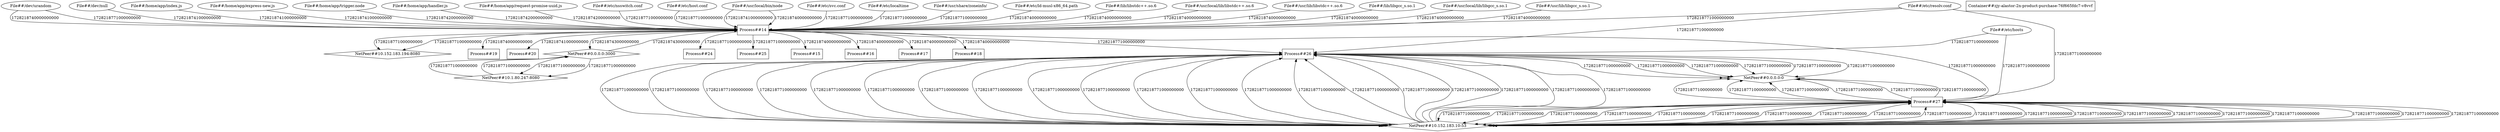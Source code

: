 digraph G {
	"File##/etc/ld-musl-x86_64.path"->"Process##14"[ label="1728218740000000000" ];
	"File##/lib/libstdc++.so.6"->"Process##14"[ label="1728218740000000000" ];
	"File##/usr/local/lib/libstdc++.so.6"->"Process##14"[ label="1728218740000000000" ];
	"File##/usr/lib/libstdc++.so.6"->"Process##14"[ label="1728218740000000000" ];
	"File##/lib/libgcc_s.so.1"->"Process##14"[ label="1728218740000000000" ];
	"File##/usr/local/lib/libgcc_s.so.1"->"Process##14"[ label="1728218740000000000" ];
	"File##/usr/lib/libgcc_s.so.1"->"Process##14"[ label="1728218740000000000" ];
	"Process##14"->"Process##15"[ label="1728218740000000000" ];
	"Process##14"->"Process##16"[ label="1728218740000000000" ];
	"Process##14"->"Process##17"[ label="1728218740000000000" ];
	"Process##14"->"Process##18"[ label="1728218740000000000" ];
	"Process##14"->"Process##19"[ label="1728218740000000000" ];
	"File##/usr/local/bin/node"->"Process##14"[ label="1728218740000000000" ];
	"File##/dev/urandom"->"Process##14"[ label="1728218740000000000" ];
	"Process##14"->"Process##20"[ label="1728218741000000000" ];
	"File##/dev/null"->"Process##14"[ label="1728218741000000000" ];
	"File##/home/app/index.js"->"Process##14"[ label="1728218741000000000" ];
	"File##/home/app/express-new.js"->"Process##14"[ label="1728218741000000000" ];
	"File##/usr/local/bin/node"->"Process##14"[ label="1728218741000000000" ];
	"File##/home/app/trigger.node"->"Process##14"[ label="1728218742000000000" ];
	"File##/home/app/handler.js"->"Process##14"[ label="1728218742000000000" ];
	"File##/home/app/request-promise-uuid.js"->"Process##14"[ label="1728218742000000000" ];
	"Process##14"->"NetPeer##0.0.0.0:3000"[ label="1728218743000000000" ];
	"NetPeer##0.0.0.0:3000"->"Process##14"[ label="1728218743000000000" ];
	"NetPeer##0.0.0.0:3000"->"NetPeer##10.1.80.247:8080"[ label="1728218771000000000" ];
	"NetPeer##10.1.80.247:8080"->"NetPeer##0.0.0.0:3000"[ label="1728218771000000000" ];
	"NetPeer##0.0.0.0:3000"->"NetPeer##10.1.80.247:8080"[ label="1728218771000000000" ];
	"NetPeer##10.1.80.247:8080"->"NetPeer##0.0.0.0:3000"[ label="1728218771000000000" ];
	"File##/etc/resolv.conf"->"Process##14"[ label="1728218771000000000" ];
	"File##/etc/nsswitch.conf"->"Process##14"[ label="1728218771000000000" ];
	"File##/etc/host.conf"->"Process##14"[ label="1728218771000000000" ];
	"File##/etc/svc.conf"->"Process##14"[ label="1728218771000000000" ];
	"File##/dev/urandom"->"Process##14"[ label="1728218771000000000" ];
	"Process##14"->"Process##24"[ label="1728218771000000000" ];
	"Process##14"->"Process##25"[ label="1728218771000000000" ];
	"Process##14"->"Process##26"[ label="1728218771000000000" ];
	"Process##14"->"Process##27"[ label="1728218771000000000" ];
	"Process##14"->"NetPeer##10.152.183.194:8080"[ label="1728218771000000000" ];
	"File##/etc/localtime"->"Process##14"[ label="1728218771000000000" ];
	"File##/usr/share/zoneinfo/"->"Process##14"[ label="1728218771000000000" ];
	"Process##14"->"NetPeer##10.152.183.194:8080"[ label="1728218771000000000" ];
	"File##/etc/hosts"->"Process##26"[ label="1728218771000000000" ];
	"File##/etc/resolv.conf"->"Process##26"[ label="1728218771000000000" ];
	"Process##26"->"NetPeer##0.0.0.0:0"[ label="1728218771000000000" ];
	"Process##26"->"NetPeer##10.152.183.10:53"[ label="1728218771000000000" ];
	"Process##26"->"NetPeer##10.152.183.10:53"[ label="1728218771000000000" ];
	"NetPeer##10.152.183.10:53"->"Process##26"[ label="1728218771000000000" ];
	"NetPeer##10.152.183.10:53"->"Process##26"[ label="1728218771000000000" ];
	"Process##26"->"NetPeer##0.0.0.0:0"[ label="1728218771000000000" ];
	"Process##26"->"NetPeer##10.152.183.10:53"[ label="1728218771000000000" ];
	"Process##26"->"NetPeer##10.152.183.10:53"[ label="1728218771000000000" ];
	"NetPeer##10.152.183.10:53"->"Process##26"[ label="1728218771000000000" ];
	"NetPeer##10.152.183.10:53"->"Process##26"[ label="1728218771000000000" ];
	"Process##26"->"NetPeer##0.0.0.0:0"[ label="1728218771000000000" ];
	"Process##26"->"NetPeer##10.152.183.10:53"[ label="1728218771000000000" ];
	"Process##26"->"NetPeer##10.152.183.10:53"[ label="1728218771000000000" ];
	"NetPeer##10.152.183.10:53"->"Process##26"[ label="1728218771000000000" ];
	"NetPeer##0.0.0.0:0"->"Process##26"[ label="1728218771000000000" ];
	"NetPeer##10.152.183.10:53"->"Process##26"[ label="1728218771000000000" ];
	"Process##26"->"NetPeer##0.0.0.0:0"[ label="1728218771000000000" ];
	"Process##26"->"NetPeer##10.152.183.10:53"[ label="1728218771000000000" ];
	"Process##26"->"NetPeer##10.152.183.10:53"[ label="1728218771000000000" ];
	"NetPeer##10.152.183.10:53"->"Process##26"[ label="1728218771000000000" ];
	"NetPeer##10.152.183.10:53"->"Process##26"[ label="1728218771000000000" ];
	"Process##26"->"NetPeer##0.0.0.0:0"[ label="1728218771000000000" ];
	"Process##26"->"NetPeer##10.152.183.10:53"[ label="1728218771000000000" ];
	"Process##26"->"NetPeer##10.152.183.10:53"[ label="1728218771000000000" ];
	"NetPeer##10.152.183.10:53"->"Process##26"[ label="1728218771000000000" ];
	"NetPeer##10.152.183.10:53"->"Process##26"[ label="1728218771000000000" ];
	"File##/etc/hosts"->"Process##27"[ label="1728218771000000000" ];
	"File##/etc/resolv.conf"->"Process##27"[ label="1728218771000000000" ];
	"Process##27"->"NetPeer##0.0.0.0:0"[ label="1728218771000000000" ];
	"Process##27"->"NetPeer##10.152.183.10:53"[ label="1728218771000000000" ];
	"Process##27"->"NetPeer##10.152.183.10:53"[ label="1728218771000000000" ];
	"NetPeer##10.152.183.10:53"->"Process##27"[ label="1728218771000000000" ];
	"NetPeer##10.152.183.10:53"->"Process##27"[ label="1728218771000000000" ];
	"Process##27"->"NetPeer##0.0.0.0:0"[ label="1728218771000000000" ];
	"Process##27"->"NetPeer##10.152.183.10:53"[ label="1728218771000000000" ];
	"Process##27"->"NetPeer##10.152.183.10:53"[ label="1728218771000000000" ];
	"NetPeer##10.152.183.10:53"->"Process##27"[ label="1728218771000000000" ];
	"NetPeer##10.152.183.10:53"->"Process##27"[ label="1728218771000000000" ];
	"Process##27"->"NetPeer##0.0.0.0:0"[ label="1728218771000000000" ];
	"Process##27"->"NetPeer##10.152.183.10:53"[ label="1728218771000000000" ];
	"Process##27"->"NetPeer##10.152.183.10:53"[ label="1728218771000000000" ];
	"NetPeer##10.152.183.10:53"->"Process##27"[ label="1728218771000000000" ];
	"NetPeer##0.0.0.0:0"->"Process##27"[ label="1728218771000000000" ];
	"NetPeer##10.152.183.10:53"->"Process##27"[ label="1728218771000000000" ];
	"Process##27"->"NetPeer##0.0.0.0:0"[ label="1728218771000000000" ];
	"Process##27"->"NetPeer##10.152.183.10:53"[ label="1728218771000000000" ];
	"Process##27"->"NetPeer##10.152.183.10:53"[ label="1728218771000000000" ];
	"NetPeer##10.152.183.10:53"->"Process##27"[ label="1728218771000000000" ];
	"NetPeer##10.152.183.10:53"->"Process##27"[ label="1728218771000000000" ];
	"Process##27"->"NetPeer##0.0.0.0:0"[ label="1728218771000000000" ];
	"Process##27"->"NetPeer##10.152.183.10:53"[ label="1728218771000000000" ];
	"Process##27"->"NetPeer##10.152.183.10:53"[ label="1728218771000000000" ];
	"NetPeer##10.152.183.10:53"->"Process##27"[ label="1728218771000000000" ];
	"NetPeer##10.152.183.10:53"->"Process##27"[ label="1728218771000000000" ];
	"Container##zjy-alastor-2n-product-purchase-76f665fdc7-v8vvf" [ shape="box" ];
	"File##/dev/null" [ shape="ellipse" ];
	"File##/dev/urandom" [ shape="ellipse" ];
	"File##/etc/host.conf" [ shape="ellipse" ];
	"File##/etc/hosts" [ shape="ellipse" ];
	"File##/etc/ld-musl-x86_64.path" [ shape="ellipse" ];
	"File##/etc/localtime" [ shape="ellipse" ];
	"File##/etc/nsswitch.conf" [ shape="ellipse" ];
	"File##/etc/resolv.conf" [ shape="ellipse" ];
	"File##/etc/svc.conf" [ shape="ellipse" ];
	"File##/home/app/express-new.js" [ shape="ellipse" ];
	"File##/home/app/handler.js" [ shape="ellipse" ];
	"File##/home/app/index.js" [ shape="ellipse" ];
	"File##/home/app/request-promise-uuid.js" [ shape="ellipse" ];
	"File##/home/app/trigger.node" [ shape="ellipse" ];
	"File##/lib/libgcc_s.so.1" [ shape="ellipse" ];
	"File##/lib/libstdc++.so.6" [ shape="ellipse" ];
	"File##/usr/lib/libgcc_s.so.1" [ shape="ellipse" ];
	"File##/usr/lib/libstdc++.so.6" [ shape="ellipse" ];
	"File##/usr/local/bin/node" [ shape="ellipse" ];
	"File##/usr/local/lib/libgcc_s.so.1" [ shape="ellipse" ];
	"File##/usr/local/lib/libstdc++.so.6" [ shape="ellipse" ];
	"File##/usr/share/zoneinfo/" [ shape="ellipse" ];
	"NetPeer##0.0.0.0:0" [ shape="diamond" ];
	"NetPeer##0.0.0.0:3000" [ shape="diamond" ];
	"NetPeer##10.1.80.247:8080" [ shape="diamond" ];
	"NetPeer##10.152.183.10:53" [ shape="diamond" ];
	"NetPeer##10.152.183.194:8080" [ shape="diamond" ];
	"Process##14" [ shape="box" ];
	"Process##15" [ shape="box" ];
	"Process##16" [ shape="box" ];
	"Process##17" [ shape="box" ];
	"Process##18" [ shape="box" ];
	"Process##19" [ shape="box" ];
	"Process##20" [ shape="box" ];
	"Process##24" [ shape="box" ];
	"Process##25" [ shape="box" ];
	"Process##26" [ shape="box" ];
	"Process##27" [ shape="box" ];

}

